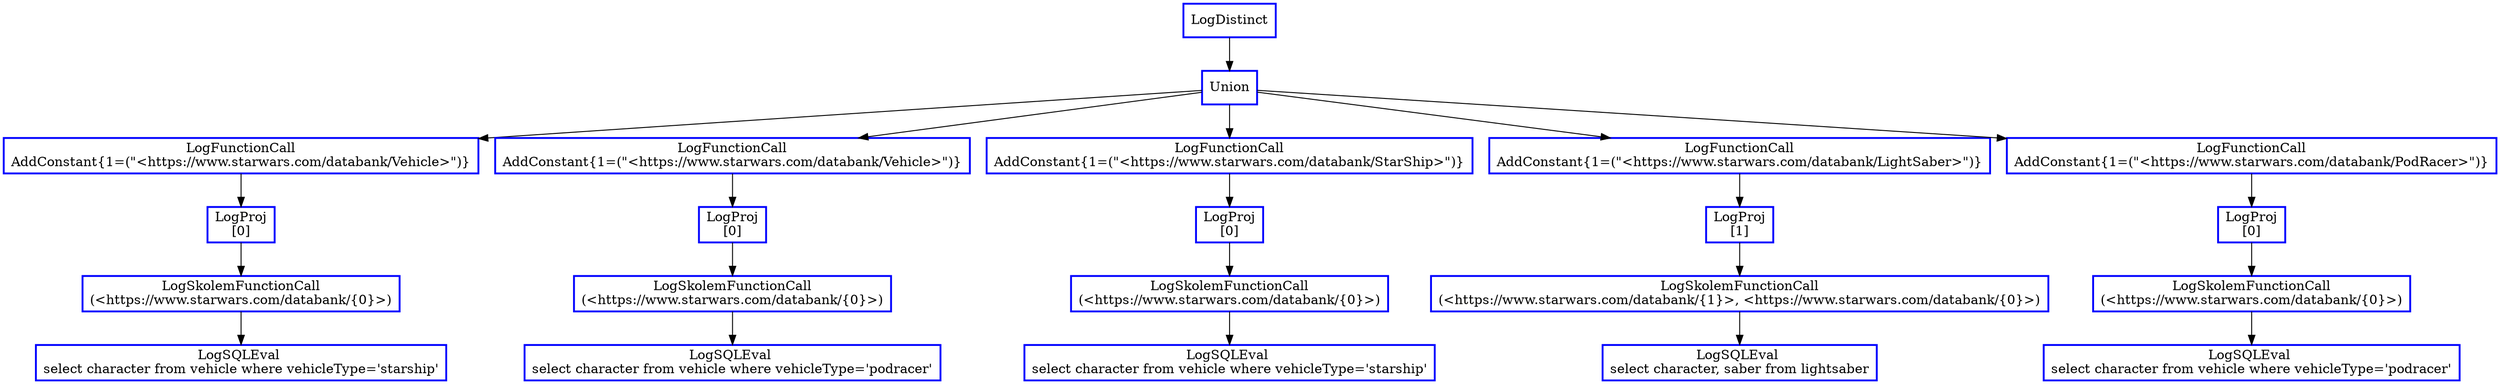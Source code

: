 digraph  g{
node [shape=rectangle, color=black, fontcolor=black, style=bold]
0 [label="LogDistinct" , color = blue] ; 
1 [label="Union", color = blue] ; 
0 -> 1 ; 
2 [label="LogFunctionCall
AddConstant{1=(\"<https://www.starwars.com/databank/Vehicle>\")}" , color = blue] ; 
1 -> 2 ; 
3 [label="LogProj
[0]" , color = blue] ; 
2 -> 3 ; 
4 [label="LogSkolemFunctionCall
(<https://www.starwars.com/databank/{0}>)" , color = blue] ; 
3 -> 4 ; 
5 [label="LogSQLEval 
select character from vehicle where vehicleType='starship'", color = blue] ; 
4 -> 5 ; 
7 [label="LogFunctionCall
AddConstant{1=(\"<https://www.starwars.com/databank/Vehicle>\")}" , color = blue] ; 
1 -> 7 ; 
8 [label="LogProj
[0]" , color = blue] ; 
7 -> 8 ; 
9 [label="LogSkolemFunctionCall
(<https://www.starwars.com/databank/{0}>)" , color = blue] ; 
8 -> 9 ; 
10 [label="LogSQLEval 
select character from vehicle where vehicleType='podracer'", color = blue] ; 
9 -> 10 ; 
12 [label="LogFunctionCall
AddConstant{1=(\"<https://www.starwars.com/databank/StarShip>\")}" , color = blue] ; 
1 -> 12 ; 
13 [label="LogProj
[0]" , color = blue] ; 
12 -> 13 ; 
14 [label="LogSkolemFunctionCall
(<https://www.starwars.com/databank/{0}>)" , color = blue] ; 
13 -> 14 ; 
15 [label="LogSQLEval 
select character from vehicle where vehicleType='starship'", color = blue] ; 
14 -> 15 ; 
17 [label="LogFunctionCall
AddConstant{1=(\"<https://www.starwars.com/databank/LightSaber>\")}" , color = blue] ; 
1 -> 17 ; 
18 [label="LogProj
[1]" , color = blue] ; 
17 -> 18 ; 
19 [label="LogSkolemFunctionCall
(<https://www.starwars.com/databank/{1}>, <https://www.starwars.com/databank/{0}>)" , color = blue] ; 
18 -> 19 ; 
20 [label="LogSQLEval 
select character, saber from lightsaber", color = blue] ; 
19 -> 20 ; 
22 [label="LogFunctionCall
AddConstant{1=(\"<https://www.starwars.com/databank/PodRacer>\")}" , color = blue] ; 
1 -> 22 ; 
23 [label="LogProj
[0]" , color = blue] ; 
22 -> 23 ; 
24 [label="LogSkolemFunctionCall
(<https://www.starwars.com/databank/{0}>)" , color = blue] ; 
23 -> 24 ; 
25 [label="LogSQLEval 
select character from vehicle where vehicleType='podracer'", color = blue] ; 
24 -> 25 ; 
}


